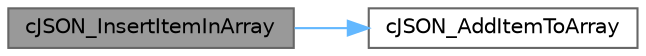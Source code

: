 digraph "cJSON_InsertItemInArray"
{
 // LATEX_PDF_SIZE
  bgcolor="transparent";
  edge [fontname=Helvetica,fontsize=10,labelfontname=Helvetica,labelfontsize=10];
  node [fontname=Helvetica,fontsize=10,shape=box,height=0.2,width=0.4];
  rankdir="LR";
  Node1 [label="cJSON_InsertItemInArray",height=0.2,width=0.4,color="gray40", fillcolor="grey60", style="filled", fontcolor="black",tooltip=" "];
  Node1 -> Node2 [color="steelblue1",style="solid"];
  Node2 [label="cJSON_AddItemToArray",height=0.2,width=0.4,color="grey40", fillcolor="white", style="filled",URL="$c_j_s_o_n_8c.html#a164dcefd36af8654942116c444bd0b6a",tooltip=" "];
}
